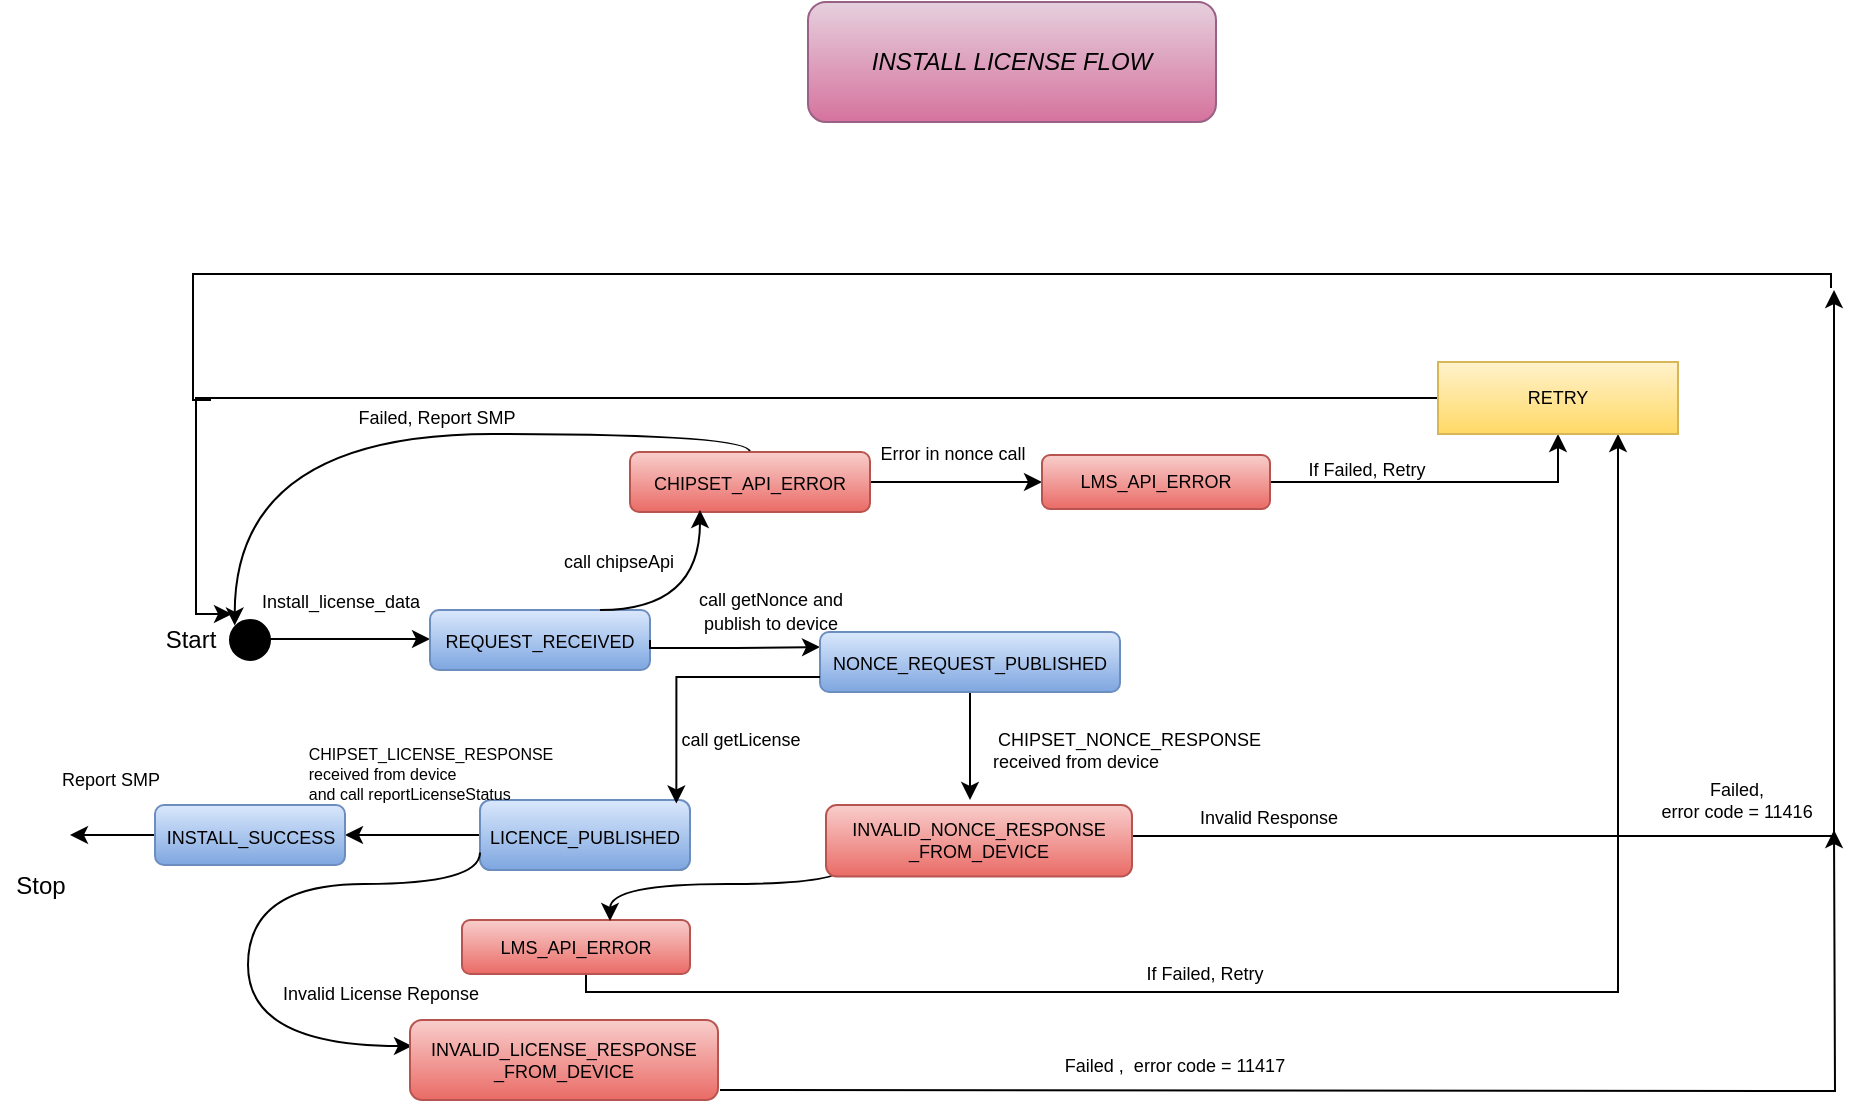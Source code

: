 <mxfile version="15.4.3" type="device"><diagram id="4vs0-rdCrWUS85WGkCOB" name="Page-1"><mxGraphModel dx="1581" dy="1528" grid="1" gridSize="9" guides="1" tooltips="1" connect="1" arrows="1" fold="1" page="1" pageScale="1" pageWidth="850" pageHeight="1100" background="#FFFFFF" math="0" shadow="0"><root><mxCell id="0"/><mxCell id="1" parent="0"/><mxCell id="PoJwnBI1qmFpVGW4U7u1-3" value="" style="ellipse;whiteSpace=wrap;html=1;aspect=fixed;fillColor=#000000;" parent="1" vertex="1"><mxGeometry x="80" y="120" width="20" height="20" as="geometry"/></mxCell><mxCell id="PoJwnBI1qmFpVGW4U7u1-5" value="" style="endArrow=classic;html=1;rounded=0;edgeStyle=orthogonalEdgeStyle;" parent="1" edge="1"><mxGeometry width="50" height="50" relative="1" as="geometry"><mxPoint x="100" y="129.5" as="sourcePoint"/><mxPoint x="180" y="129.5" as="targetPoint"/></mxGeometry></mxCell><mxCell id="PoJwnBI1qmFpVGW4U7u1-6" value="Start" style="text;html=1;align=center;verticalAlign=middle;resizable=0;points=[];autosize=1;strokeColor=none;fillColor=none;" parent="1" vertex="1"><mxGeometry x="40" y="120" width="40" height="20" as="geometry"/></mxCell><mxCell id="PoJwnBI1qmFpVGW4U7u1-7" value="&lt;font style=&quot;font-size: 9px&quot;&gt;REQUEST_RECEIVED&lt;/font&gt;" style="rounded=1;whiteSpace=wrap;html=1;gradientColor=#7ea6e0;fillColor=#dae8fc;strokeColor=#6c8ebf;" parent="1" vertex="1"><mxGeometry x="180" y="115" width="110" height="30" as="geometry"/></mxCell><mxCell id="PoJwnBI1qmFpVGW4U7u1-8" value="&lt;font style=&quot;font-size: 9px&quot;&gt;Install_license_data&lt;/font&gt;" style="text;html=1;align=center;verticalAlign=middle;resizable=0;points=[];autosize=1;strokeColor=none;fillColor=none;" parent="1" vertex="1"><mxGeometry x="90" y="100" width="90" height="20" as="geometry"/></mxCell><mxCell id="PoJwnBI1qmFpVGW4U7u1-9" value="" style="endArrow=classic;html=1;rounded=0;edgeStyle=orthogonalEdgeStyle;exitX=1;exitY=0.5;exitDx=0;exitDy=0;entryX=0;entryY=0.25;entryDx=0;entryDy=0;" parent="1" source="PoJwnBI1qmFpVGW4U7u1-7" target="PoJwnBI1qmFpVGW4U7u1-10" edge="1"><mxGeometry width="50" height="50" relative="1" as="geometry"><mxPoint x="300" y="129.5" as="sourcePoint"/><mxPoint x="380" y="129.5" as="targetPoint"/><Array as="points"><mxPoint x="290" y="134"/><mxPoint x="333" y="134"/></Array></mxGeometry></mxCell><mxCell id="PoJwnBI1qmFpVGW4U7u1-13" value="" style="edgeStyle=orthogonalEdgeStyle;rounded=0;orthogonalLoop=1;jettySize=auto;html=1;fontSize=10;" parent="1" source="PoJwnBI1qmFpVGW4U7u1-10" edge="1"><mxGeometry relative="1" as="geometry"><mxPoint x="450" y="210" as="targetPoint"/></mxGeometry></mxCell><mxCell id="PoJwnBI1qmFpVGW4U7u1-10" value="&lt;font style=&quot;font-size: 9px&quot;&gt;NONCE_REQUEST_PUBLISHED&lt;/font&gt;" style="rounded=1;whiteSpace=wrap;html=1;fontSize=10;gradientColor=#7ea6e0;fillColor=#dae8fc;strokeColor=#6c8ebf;" parent="1" vertex="1"><mxGeometry x="375" y="126" width="150" height="30" as="geometry"/></mxCell><mxCell id="PoJwnBI1qmFpVGW4U7u1-11" value="&lt;font style=&quot;font-size: 9px&quot;&gt;call getNonce and&lt;br&gt;publish to device&lt;/font&gt;" style="text;html=1;align=center;verticalAlign=middle;resizable=0;points=[];autosize=1;strokeColor=none;fillColor=none;fontSize=10;" parent="1" vertex="1"><mxGeometry x="305" y="100" width="90" height="30" as="geometry"/></mxCell><mxCell id="PoJwnBI1qmFpVGW4U7u1-14" value="&lt;font style=&quot;font-size: 9px&quot;&gt;&amp;nbsp;CHIPSET_NONCE_RESPONSE&lt;br&gt;&lt;div style=&quot;text-align: justify&quot;&gt;&lt;span&gt;received from device&lt;/span&gt;&lt;/div&gt;&lt;/font&gt;" style="text;html=1;align=center;verticalAlign=middle;resizable=0;points=[];autosize=1;strokeColor=none;fillColor=none;fontSize=10;" parent="1" vertex="1"><mxGeometry x="453" y="170" width="150" height="30" as="geometry"/></mxCell><mxCell id="PoJwnBI1qmFpVGW4U7u1-21" value="" style="edgeStyle=orthogonalEdgeStyle;rounded=0;orthogonalLoop=1;jettySize=auto;html=1;fontSize=9;" parent="1" source="PoJwnBI1qmFpVGW4U7u1-15" target="PoJwnBI1qmFpVGW4U7u1-20" edge="1"><mxGeometry relative="1" as="geometry"/></mxCell><mxCell id="PoJwnBI1qmFpVGW4U7u1-81" style="edgeStyle=orthogonalEdgeStyle;rounded=0;orthogonalLoop=1;jettySize=auto;html=1;entryX=0.75;entryY=1;entryDx=0;entryDy=0;fontSize=9;" parent="1" target="PoJwnBI1qmFpVGW4U7u1-75" edge="1"><mxGeometry relative="1" as="geometry"><mxPoint x="258" y="279" as="sourcePoint"/><Array as="points"><mxPoint x="258" y="306"/><mxPoint x="774" y="306"/></Array></mxGeometry></mxCell><mxCell id="PoJwnBI1qmFpVGW4U7u1-15" value="&lt;font style=&quot;font-size: 9px&quot;&gt;LICENCE_PUBLISHED&lt;/font&gt;" style="rounded=1;whiteSpace=wrap;html=1;fontSize=10;gradientColor=#7ea6e0;fillColor=#dae8fc;strokeColor=#6c8ebf;" parent="1" vertex="1"><mxGeometry x="205" y="210" width="105" height="35" as="geometry"/></mxCell><mxCell id="PoJwnBI1qmFpVGW4U7u1-19" value="call getLicense" style="text;html=1;align=center;verticalAlign=middle;resizable=0;points=[];autosize=1;strokeColor=none;fillColor=none;fontSize=9;" parent="1" vertex="1"><mxGeometry x="295" y="170" width="80" height="20" as="geometry"/></mxCell><mxCell id="PoJwnBI1qmFpVGW4U7u1-32" value="" style="edgeStyle=orthogonalEdgeStyle;rounded=0;orthogonalLoop=1;jettySize=auto;html=1;fontSize=11;" parent="1" source="PoJwnBI1qmFpVGW4U7u1-20" target="PoJwnBI1qmFpVGW4U7u1-31" edge="1"><mxGeometry relative="1" as="geometry"/></mxCell><mxCell id="PoJwnBI1qmFpVGW4U7u1-20" value="&lt;font style=&quot;font-size: 9px&quot;&gt;INSTALL_SUCCESS&lt;/font&gt;" style="rounded=1;whiteSpace=wrap;html=1;fontSize=10;gradientColor=#7ea6e0;fillColor=#dae8fc;strokeColor=#6c8ebf;" parent="1" vertex="1"><mxGeometry x="42.5" y="212.5" width="95" height="30" as="geometry"/></mxCell><mxCell id="PoJwnBI1qmFpVGW4U7u1-27" value="&lt;font style=&quot;font-size: 12px&quot;&gt;Stop&lt;/font&gt;" style="text;html=1;align=center;verticalAlign=middle;resizable=0;points=[];autosize=1;strokeColor=none;fillColor=none;fontSize=9;" parent="1" vertex="1"><mxGeometry x="-35" y="242.5" width="40" height="20" as="geometry"/></mxCell><mxCell id="PoJwnBI1qmFpVGW4U7u1-31" value="" style="shape=image;html=1;verticalAlign=top;verticalLabelPosition=bottom;labelBackgroundColor=#ffffff;imageAspect=0;aspect=fixed;image=https://cdn2.iconfinder.com/data/icons/freecns-cumulus/16/519721-229_DoubleCircle-128.png;fontSize=11;fillColor=#000000;" parent="1" vertex="1"><mxGeometry x="-35" y="210" width="35" height="35" as="geometry"/></mxCell><mxCell id="PoJwnBI1qmFpVGW4U7u1-33" style="edgeStyle=orthogonalEdgeStyle;rounded=0;orthogonalLoop=1;jettySize=auto;html=1;exitX=0.5;exitY=1;exitDx=0;exitDy=0;fontSize=12;" parent="1" source="PoJwnBI1qmFpVGW4U7u1-20" target="PoJwnBI1qmFpVGW4U7u1-20" edge="1"><mxGeometry relative="1" as="geometry"/></mxCell><mxCell id="PoJwnBI1qmFpVGW4U7u1-34" value="&lt;div style=&quot;text-align: justify&quot;&gt;&lt;span style=&quot;font-size: 8px&quot;&gt;CHIPSET_LICENSE_RESPONSE&lt;/span&gt;&lt;/div&gt;&lt;font style=&quot;font-size: 8px&quot;&gt;&lt;div style=&quot;text-align: justify&quot;&gt;&lt;span&gt;received from device&lt;/span&gt;&lt;/div&gt;&lt;div style=&quot;text-align: justify&quot;&gt;&lt;span&gt;and call reportLicenseStatus&lt;/span&gt;&lt;/div&gt;&lt;/font&gt;" style="text;html=1;align=center;verticalAlign=middle;resizable=0;points=[];autosize=1;strokeColor=none;fillColor=none;fontSize=12;" parent="1" vertex="1"><mxGeometry x="110" y="170" width="140" height="50" as="geometry"/></mxCell><mxCell id="PoJwnBI1qmFpVGW4U7u1-37" value="&lt;span style=&quot;color: rgba(0 , 0 , 0 , 0) ; font-family: monospace ; font-size: 0px&quot;&gt;%3CmxGraphModel%3E%3Croot%3E%3CmxCell%20id%3D%220%22%2F%3E%3CmxCell%20id%3D%221%22%20parent%3D%220%22%2F%3E%3CmxCell%20id%3D%222%22%20value%3D%22INSTALL%20LICENSE%20FLOW%22%20style%3D%22text%3Bhtml%3D1%3Balign%3Dcenter%3BverticalAlign%3Dmiddle%3Bresizable%3D0%3Bpoints%3D%5B%5D%3Bautosize%3D1%3BstrokeColor%3D%23b85450%3BfillColor%3D%23f8cecc%3BfontSize%3D12%3BgradientColor%3D%23ea6b66%3BfontStyle%3D2%22%20vertex%3D%221%22%20parent%3D%221%22%3E%3CmxGeometry%20x%3D%22225%22%20y%3D%2230%22%20width%3D%22160%22%20height%3D%2220%22%20as%3D%22geometry%22%2F%3E%3C%2FmxCell%3E%3C%2Froot%3E%3C%2FmxGraphModel%3E&lt;/span&gt;" style="text;html=1;align=center;verticalAlign=middle;resizable=0;points=[];autosize=1;strokeColor=none;fillColor=none;fontSize=12;" parent="1" vertex="1"><mxGeometry x="220" y="320" width="20" height="20" as="geometry"/></mxCell><mxCell id="PoJwnBI1qmFpVGW4U7u1-52" value="Report SMP" style="text;html=1;align=center;verticalAlign=middle;resizable=0;points=[];autosize=1;strokeColor=none;fillColor=none;fontSize=9;" parent="1" vertex="1"><mxGeometry x="-10" y="190" width="60" height="20" as="geometry"/></mxCell><mxCell id="PoJwnBI1qmFpVGW4U7u1-59" value="" style="curved=1;endArrow=classic;html=1;rounded=0;fontSize=10;edgeStyle=orthogonalEdgeStyle;entryX=1.059;entryY=0.138;entryDx=0;entryDy=0;entryPerimeter=0;exitX=0.5;exitY=0;exitDx=0;exitDy=0;" parent="1" source="PoJwnBI1qmFpVGW4U7u1-60" target="PoJwnBI1qmFpVGW4U7u1-6" edge="1"><mxGeometry width="50" height="50" relative="1" as="geometry"><mxPoint x="270" y="30" as="sourcePoint"/><mxPoint x="320" y="-20" as="targetPoint"/><Array as="points"><mxPoint x="340" y="27"/><mxPoint x="82" y="27"/></Array></mxGeometry></mxCell><mxCell id="PoJwnBI1qmFpVGW4U7u1-71" value="" style="edgeStyle=orthogonalEdgeStyle;rounded=0;orthogonalLoop=1;jettySize=auto;html=1;fontSize=9;" parent="1" source="PoJwnBI1qmFpVGW4U7u1-60" target="PoJwnBI1qmFpVGW4U7u1-70" edge="1"><mxGeometry relative="1" as="geometry"/></mxCell><mxCell id="PoJwnBI1qmFpVGW4U7u1-60" value="&lt;font style=&quot;font-size: 9px&quot;&gt;CHIPSET_API_ERROR&lt;/font&gt;" style="rounded=1;whiteSpace=wrap;html=1;fontSize=10;fillColor=#f8cecc;gradientColor=#ea6b66;strokeColor=#b85450;" parent="1" vertex="1"><mxGeometry x="280" y="36" width="120" height="30" as="geometry"/></mxCell><mxCell id="PoJwnBI1qmFpVGW4U7u1-61" value="" style="curved=1;endArrow=classic;html=1;rounded=0;fontSize=9;edgeStyle=orthogonalEdgeStyle;" parent="1" edge="1"><mxGeometry width="50" height="50" relative="1" as="geometry"><mxPoint x="265" y="115" as="sourcePoint"/><mxPoint x="315" y="65" as="targetPoint"/><Array as="points"><mxPoint x="315" y="115"/><mxPoint x="265" y="65"/></Array></mxGeometry></mxCell><mxCell id="PoJwnBI1qmFpVGW4U7u1-63" value="Failed, Report SMP" style="text;html=1;align=center;verticalAlign=middle;resizable=0;points=[];autosize=1;strokeColor=none;fillColor=none;fontSize=9;" parent="1" vertex="1"><mxGeometry x="138" y="10" width="90" height="18" as="geometry"/></mxCell><mxCell id="PoJwnBI1qmFpVGW4U7u1-66" value="call chipseApi" style="text;html=1;align=center;verticalAlign=middle;resizable=0;points=[];autosize=1;strokeColor=none;fillColor=none;fontSize=9;" parent="1" vertex="1"><mxGeometry x="238" y="82" width="72" height="18" as="geometry"/></mxCell><mxCell id="PoJwnBI1qmFpVGW4U7u1-76" value="" style="edgeStyle=orthogonalEdgeStyle;rounded=0;orthogonalLoop=1;jettySize=auto;html=1;fontSize=9;" parent="1" source="PoJwnBI1qmFpVGW4U7u1-70" target="PoJwnBI1qmFpVGW4U7u1-75" edge="1"><mxGeometry relative="1" as="geometry"/></mxCell><mxCell id="PoJwnBI1qmFpVGW4U7u1-70" value="LMS_API_ERROR" style="rounded=1;whiteSpace=wrap;html=1;fontSize=9;fillColor=#f8cecc;gradientColor=#ea6b66;strokeColor=#b85450;" parent="1" vertex="1"><mxGeometry x="486" y="37.5" width="114" height="27" as="geometry"/></mxCell><mxCell id="PoJwnBI1qmFpVGW4U7u1-77" style="edgeStyle=orthogonalEdgeStyle;rounded=0;orthogonalLoop=1;jettySize=auto;html=1;fontSize=9;" parent="1" source="PoJwnBI1qmFpVGW4U7u1-75" edge="1"><mxGeometry relative="1" as="geometry"><mxPoint x="81" y="117" as="targetPoint"/><Array as="points"><mxPoint x="63" y="9"/><mxPoint x="63" y="117"/></Array></mxGeometry></mxCell><mxCell id="PoJwnBI1qmFpVGW4U7u1-75" value="RETRY" style="rounded=0;whiteSpace=wrap;html=1;fontSize=9;fillColor=#fff2cc;gradientColor=#ffd966;strokeColor=#d6b656;" parent="1" vertex="1"><mxGeometry x="684" y="-9" width="120" height="36" as="geometry"/></mxCell><mxCell id="PoJwnBI1qmFpVGW4U7u1-82" value="If Failed, Retry" style="text;html=1;align=center;verticalAlign=middle;resizable=0;points=[];autosize=1;strokeColor=none;fillColor=none;fontSize=9;" parent="1" vertex="1"><mxGeometry x="612" y="36" width="72" height="18" as="geometry"/></mxCell><mxCell id="PoJwnBI1qmFpVGW4U7u1-84" value="If Failed, Retry" style="text;html=1;align=center;verticalAlign=middle;resizable=0;points=[];autosize=1;strokeColor=none;fillColor=none;fontSize=9;" parent="1" vertex="1"><mxGeometry x="531" y="288" width="72" height="18" as="geometry"/></mxCell><mxCell id="PoJwnBI1qmFpVGW4U7u1-85" value="LMS_API_ERROR" style="rounded=1;whiteSpace=wrap;html=1;fontSize=9;fillColor=#f8cecc;gradientColor=#ea6b66;strokeColor=#b85450;" parent="1" vertex="1"><mxGeometry x="196" y="270" width="114" height="27" as="geometry"/></mxCell><mxCell id="PoJwnBI1qmFpVGW4U7u1-86" value="" style="curved=1;endArrow=classic;html=1;rounded=0;fontSize=9;edgeStyle=orthogonalEdgeStyle;" parent="1" edge="1"><mxGeometry width="50" height="50" relative="1" as="geometry"><mxPoint x="387" y="243" as="sourcePoint"/><mxPoint x="270" y="270.5" as="targetPoint"/><Array as="points"><mxPoint x="387" y="243"/><mxPoint x="387" y="252"/><mxPoint x="270" y="252"/></Array></mxGeometry></mxCell><mxCell id="PoJwnBI1qmFpVGW4U7u1-92" value="Error in nonce call" style="text;html=1;align=center;verticalAlign=middle;resizable=0;points=[];autosize=1;strokeColor=none;fillColor=none;fontSize=9;" parent="1" vertex="1"><mxGeometry x="396" y="28" width="90" height="18" as="geometry"/></mxCell><mxCell id="PoJwnBI1qmFpVGW4U7u1-98" style="edgeStyle=orthogonalEdgeStyle;rounded=0;orthogonalLoop=1;jettySize=auto;html=1;fontSize=9;" parent="1" source="PoJwnBI1qmFpVGW4U7u1-95" edge="1"><mxGeometry relative="1" as="geometry"><mxPoint x="882" y="-45" as="targetPoint"/><Array as="points"><mxPoint x="882" y="228"/></Array></mxGeometry></mxCell><mxCell id="PoJwnBI1qmFpVGW4U7u1-95" value="INVALID_NONCE_RESPONSE&lt;br&gt;_FROM_DEVICE" style="rounded=1;whiteSpace=wrap;html=1;fontSize=9;fillColor=#f8cecc;gradientColor=#ea6b66;strokeColor=#b85450;" parent="1" vertex="1"><mxGeometry x="378" y="212.5" width="153" height="35.75" as="geometry"/></mxCell><mxCell id="PoJwnBI1qmFpVGW4U7u1-97" value="Invalid Response" style="text;html=1;align=center;verticalAlign=middle;resizable=0;points=[];autosize=1;strokeColor=none;fillColor=none;fontSize=9;" parent="1" vertex="1"><mxGeometry x="558" y="210" width="81" height="18" as="geometry"/></mxCell><mxCell id="PoJwnBI1qmFpVGW4U7u1-99" value="" style="endArrow=none;html=1;rounded=0;fontSize=9;edgeStyle=orthogonalEdgeStyle;" parent="1" edge="1"><mxGeometry width="50" height="50" relative="1" as="geometry"><mxPoint x="880.5" y="-46" as="sourcePoint"/><mxPoint x="70.5" y="10" as="targetPoint"/><Array as="points"><mxPoint x="880.5" y="-53"/><mxPoint x="61.5" y="-53"/></Array></mxGeometry></mxCell><mxCell id="PoJwnBI1qmFpVGW4U7u1-100" value="Failed,&lt;br&gt;error code = 11416" style="text;html=1;align=center;verticalAlign=middle;resizable=0;points=[];autosize=1;strokeColor=none;fillColor=none;fontSize=9;" parent="1" vertex="1"><mxGeometry x="788" y="196.5" width="90" height="27" as="geometry"/></mxCell><mxCell id="PoJwnBI1qmFpVGW4U7u1-103" value="" style="curved=1;endArrow=classic;html=1;rounded=0;fontSize=9;edgeStyle=orthogonalEdgeStyle;exitX=0;exitY=0.75;exitDx=0;exitDy=0;" parent="1" source="PoJwnBI1qmFpVGW4U7u1-15" edge="1"><mxGeometry width="50" height="50" relative="1" as="geometry"><mxPoint x="80" y="347" as="sourcePoint"/><mxPoint x="171" y="333" as="targetPoint"/><Array as="points"><mxPoint x="205" y="252"/><mxPoint x="89" y="252"/><mxPoint x="89" y="333"/></Array></mxGeometry></mxCell><mxCell id="PoJwnBI1qmFpVGW4U7u1-104" value="Invalid License Reponse" style="text;html=1;align=center;verticalAlign=middle;resizable=0;points=[];autosize=1;strokeColor=none;fillColor=none;fontSize=9;" parent="1" vertex="1"><mxGeometry x="101" y="298" width="108" height="18" as="geometry"/></mxCell><mxCell id="PoJwnBI1qmFpVGW4U7u1-105" value="&lt;span&gt;INVALID_LICENSE_RESPONSE&lt;/span&gt;&lt;br&gt;&lt;span&gt;_FROM_DEVICE&lt;/span&gt;" style="rounded=1;whiteSpace=wrap;html=1;fontSize=9;fillColor=#f8cecc;gradientColor=#ea6b66;strokeColor=#b85450;" parent="1" vertex="1"><mxGeometry x="170" y="320" width="154" height="40" as="geometry"/></mxCell><mxCell id="PoJwnBI1qmFpVGW4U7u1-106" value="" style="endArrow=classic;html=1;rounded=0;fontSize=9;edgeStyle=orthogonalEdgeStyle;" parent="1" edge="1"><mxGeometry width="50" height="50" relative="1" as="geometry"><mxPoint x="325" y="355" as="sourcePoint"/><mxPoint x="882" y="225" as="targetPoint"/></mxGeometry></mxCell><mxCell id="PoJwnBI1qmFpVGW4U7u1-107" value="Failed ,&amp;nbsp; error code = 11417" style="text;html=1;align=center;verticalAlign=middle;resizable=0;points=[];autosize=1;strokeColor=none;fillColor=none;fontSize=9;" parent="1" vertex="1"><mxGeometry x="489" y="334" width="126" height="18" as="geometry"/></mxCell><mxCell id="PoJwnBI1qmFpVGW4U7u1-108" value="&lt;span style=&quot;font-size: 12px ; font-style: italic&quot;&gt;INSTALL LICENSE FLOW&lt;/span&gt;" style="rounded=1;whiteSpace=wrap;html=1;fontSize=9;fillColor=#e6d0de;gradientColor=#d5739d;strokeColor=#996185;" parent="1" vertex="1"><mxGeometry x="369" y="-189" width="204" height="60" as="geometry"/></mxCell><mxCell id="YzGxprEHGSETDTkwghlK-2" value="" style="endArrow=classic;html=1;rounded=0;edgeStyle=orthogonalEdgeStyle;exitX=0;exitY=0.75;exitDx=0;exitDy=0;entryX=0.935;entryY=0.049;entryDx=0;entryDy=0;entryPerimeter=0;" edge="1" parent="1" source="PoJwnBI1qmFpVGW4U7u1-10" target="PoJwnBI1qmFpVGW4U7u1-15"><mxGeometry width="50" height="50" relative="1" as="geometry"><mxPoint x="305" y="180" as="sourcePoint"/><mxPoint x="355" y="130" as="targetPoint"/></mxGeometry></mxCell></root></mxGraphModel></diagram></mxfile>